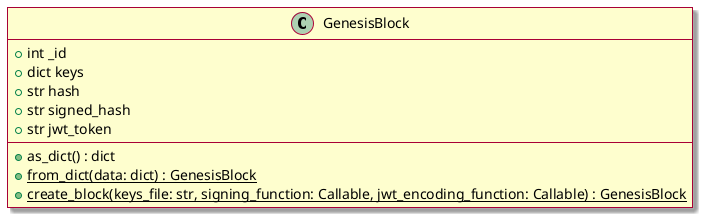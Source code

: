 @startuml
skin rose

class GenesisBlock {
  +int _id
  +dict keys
  +str hash
  +str signed_hash
  +str jwt_token
  --
  +as_dict() : dict
  +{static} from_dict(data: dict) : GenesisBlock
  +{static} create_block(keys_file: str, signing_function: Callable, jwt_encoding_function: Callable) : GenesisBlock
}
@enduml